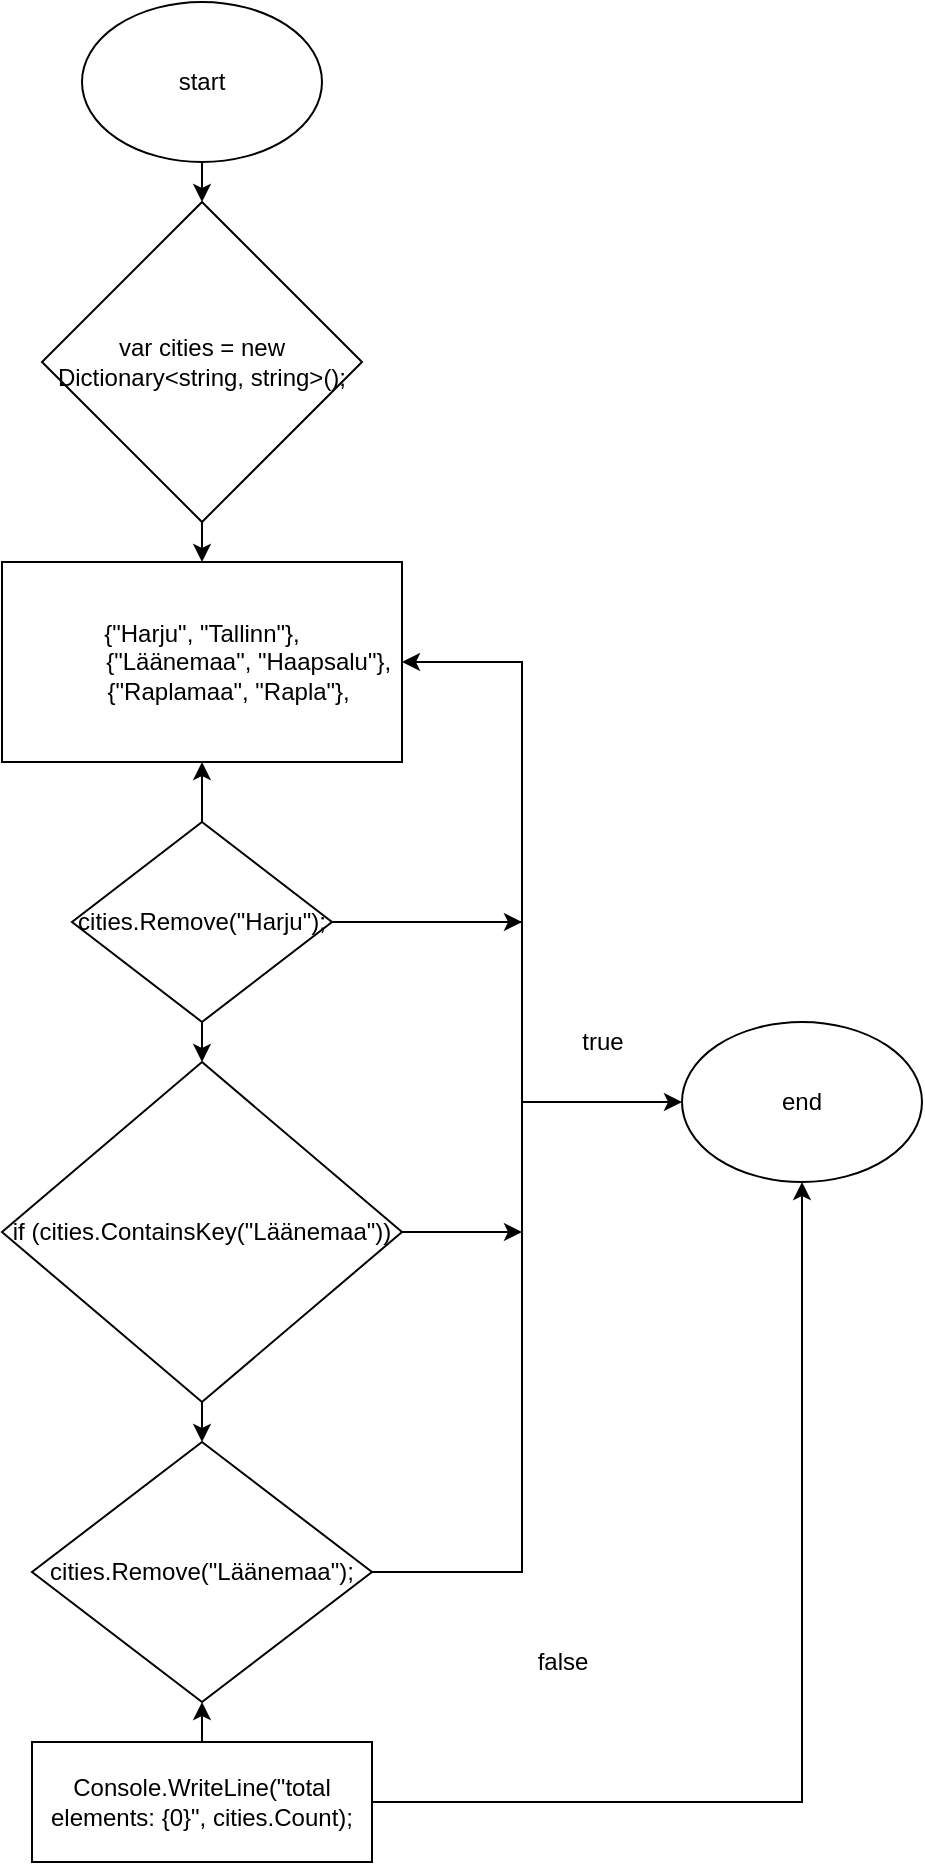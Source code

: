 <mxfile version="20.6.2" type="device"><diagram id="gasiUVPmHXiirbEQ6dSB" name="Leht-1"><mxGraphModel dx="606" dy="844" grid="1" gridSize="10" guides="1" tooltips="1" connect="1" arrows="1" fold="1" page="1" pageScale="1" pageWidth="827" pageHeight="1169" math="0" shadow="0"><root><mxCell id="0"/><mxCell id="1" parent="0"/><mxCell id="r0oEaWn5cSZ72Z6ZImXz-23" style="edgeStyle=orthogonalEdgeStyle;rounded=0;orthogonalLoop=1;jettySize=auto;html=1;exitX=0.5;exitY=1;exitDx=0;exitDy=0;entryX=0.5;entryY=0;entryDx=0;entryDy=0;" edge="1" parent="1" source="r0oEaWn5cSZ72Z6ZImXz-1" target="r0oEaWn5cSZ72Z6ZImXz-2"><mxGeometry relative="1" as="geometry"/></mxCell><mxCell id="r0oEaWn5cSZ72Z6ZImXz-1" value="start" style="ellipse;whiteSpace=wrap;html=1;" vertex="1" parent="1"><mxGeometry x="120" y="120" width="120" height="80" as="geometry"/></mxCell><mxCell id="r0oEaWn5cSZ72Z6ZImXz-24" style="edgeStyle=orthogonalEdgeStyle;rounded=0;orthogonalLoop=1;jettySize=auto;html=1;exitX=0.5;exitY=1;exitDx=0;exitDy=0;entryX=0.5;entryY=0;entryDx=0;entryDy=0;" edge="1" parent="1" source="r0oEaWn5cSZ72Z6ZImXz-2" target="r0oEaWn5cSZ72Z6ZImXz-3"><mxGeometry relative="1" as="geometry"/></mxCell><mxCell id="r0oEaWn5cSZ72Z6ZImXz-2" value="var cities = new Dictionary&amp;lt;string, string&amp;gt;();" style="rhombus;whiteSpace=wrap;html=1;" vertex="1" parent="1"><mxGeometry x="100" y="220" width="160" height="160" as="geometry"/></mxCell><mxCell id="r0oEaWn5cSZ72Z6ZImXz-3" value="&lt;div&gt;{&quot;Harju&quot;, &quot;Tallinn&quot;},&lt;/div&gt;&lt;div&gt;&amp;nbsp; &amp;nbsp; &amp;nbsp; &amp;nbsp; &amp;nbsp; &amp;nbsp; &amp;nbsp; {&quot;Läänemaa&quot;, &quot;Haapsalu&quot;},&lt;/div&gt;&lt;div&gt;&amp;nbsp; &amp;nbsp; &amp;nbsp; &amp;nbsp; {&quot;Raplamaa&quot;, &quot;Rapla&quot;},&lt;/div&gt;" style="rounded=0;whiteSpace=wrap;html=1;" vertex="1" parent="1"><mxGeometry x="80" y="400" width="200" height="100" as="geometry"/></mxCell><mxCell id="r0oEaWn5cSZ72Z6ZImXz-11" style="edgeStyle=orthogonalEdgeStyle;rounded=0;orthogonalLoop=1;jettySize=auto;html=1;exitX=0.5;exitY=0;exitDx=0;exitDy=0;entryX=0.5;entryY=1;entryDx=0;entryDy=0;" edge="1" parent="1" source="r0oEaWn5cSZ72Z6ZImXz-4" target="r0oEaWn5cSZ72Z6ZImXz-3"><mxGeometry relative="1" as="geometry"/></mxCell><mxCell id="r0oEaWn5cSZ72Z6ZImXz-12" style="edgeStyle=orthogonalEdgeStyle;rounded=0;orthogonalLoop=1;jettySize=auto;html=1;exitX=0.5;exitY=1;exitDx=0;exitDy=0;entryX=0.5;entryY=0;entryDx=0;entryDy=0;" edge="1" parent="1" source="r0oEaWn5cSZ72Z6ZImXz-4" target="r0oEaWn5cSZ72Z6ZImXz-5"><mxGeometry relative="1" as="geometry"/></mxCell><mxCell id="r0oEaWn5cSZ72Z6ZImXz-17" style="edgeStyle=orthogonalEdgeStyle;rounded=0;orthogonalLoop=1;jettySize=auto;html=1;exitX=1;exitY=0.5;exitDx=0;exitDy=0;" edge="1" parent="1" source="r0oEaWn5cSZ72Z6ZImXz-4"><mxGeometry relative="1" as="geometry"><mxPoint x="340" y="580" as="targetPoint"/></mxGeometry></mxCell><mxCell id="r0oEaWn5cSZ72Z6ZImXz-19" style="edgeStyle=orthogonalEdgeStyle;rounded=0;orthogonalLoop=1;jettySize=auto;html=1;exitX=1;exitY=0.5;exitDx=0;exitDy=0;" edge="1" parent="1" source="r0oEaWn5cSZ72Z6ZImXz-4"><mxGeometry relative="1" as="geometry"><mxPoint x="420" y="670" as="targetPoint"/><Array as="points"><mxPoint x="340" y="580"/><mxPoint x="340" y="670"/></Array></mxGeometry></mxCell><mxCell id="r0oEaWn5cSZ72Z6ZImXz-4" value="cities.Remove(&quot;Harju&quot;);" style="rhombus;whiteSpace=wrap;html=1;" vertex="1" parent="1"><mxGeometry x="115" y="530" width="130" height="100" as="geometry"/></mxCell><mxCell id="r0oEaWn5cSZ72Z6ZImXz-10" style="edgeStyle=orthogonalEdgeStyle;rounded=0;orthogonalLoop=1;jettySize=auto;html=1;exitX=1;exitY=0.5;exitDx=0;exitDy=0;" edge="1" parent="1" source="r0oEaWn5cSZ72Z6ZImXz-5"><mxGeometry relative="1" as="geometry"><mxPoint x="340" y="735" as="targetPoint"/></mxGeometry></mxCell><mxCell id="r0oEaWn5cSZ72Z6ZImXz-13" style="edgeStyle=orthogonalEdgeStyle;rounded=0;orthogonalLoop=1;jettySize=auto;html=1;exitX=0.5;exitY=1;exitDx=0;exitDy=0;entryX=0.5;entryY=0;entryDx=0;entryDy=0;" edge="1" parent="1" source="r0oEaWn5cSZ72Z6ZImXz-5" target="r0oEaWn5cSZ72Z6ZImXz-6"><mxGeometry relative="1" as="geometry"/></mxCell><mxCell id="r0oEaWn5cSZ72Z6ZImXz-5" value="if (cities.ContainsKey(&quot;Läänemaa&quot;))" style="rhombus;whiteSpace=wrap;html=1;" vertex="1" parent="1"><mxGeometry x="80" y="650" width="200" height="170" as="geometry"/></mxCell><mxCell id="r0oEaWn5cSZ72Z6ZImXz-8" style="edgeStyle=orthogonalEdgeStyle;rounded=0;orthogonalLoop=1;jettySize=auto;html=1;exitX=1;exitY=0.5;exitDx=0;exitDy=0;entryX=1;entryY=0.5;entryDx=0;entryDy=0;" edge="1" parent="1" source="r0oEaWn5cSZ72Z6ZImXz-6" target="r0oEaWn5cSZ72Z6ZImXz-3"><mxGeometry relative="1" as="geometry"><Array as="points"><mxPoint x="340" y="905"/><mxPoint x="340" y="450"/></Array></mxGeometry></mxCell><mxCell id="r0oEaWn5cSZ72Z6ZImXz-6" value="cities.Remove(&quot;Läänemaa&quot;);" style="rhombus;whiteSpace=wrap;html=1;" vertex="1" parent="1"><mxGeometry x="95" y="840" width="170" height="130" as="geometry"/></mxCell><mxCell id="r0oEaWn5cSZ72Z6ZImXz-14" style="edgeStyle=orthogonalEdgeStyle;rounded=0;orthogonalLoop=1;jettySize=auto;html=1;exitX=0.5;exitY=0;exitDx=0;exitDy=0;entryX=0.5;entryY=1;entryDx=0;entryDy=0;" edge="1" parent="1" source="r0oEaWn5cSZ72Z6ZImXz-7" target="r0oEaWn5cSZ72Z6ZImXz-6"><mxGeometry relative="1" as="geometry"/></mxCell><mxCell id="r0oEaWn5cSZ72Z6ZImXz-20" style="edgeStyle=orthogonalEdgeStyle;rounded=0;orthogonalLoop=1;jettySize=auto;html=1;exitX=1;exitY=0.5;exitDx=0;exitDy=0;entryX=0.5;entryY=1;entryDx=0;entryDy=0;" edge="1" parent="1" source="r0oEaWn5cSZ72Z6ZImXz-7" target="r0oEaWn5cSZ72Z6ZImXz-15"><mxGeometry relative="1" as="geometry"/></mxCell><mxCell id="r0oEaWn5cSZ72Z6ZImXz-7" value="Console.WriteLine(&quot;total elements: {0}&quot;, cities.Count);" style="rounded=0;whiteSpace=wrap;html=1;" vertex="1" parent="1"><mxGeometry x="95" y="990" width="170" height="60" as="geometry"/></mxCell><mxCell id="r0oEaWn5cSZ72Z6ZImXz-15" value="end" style="ellipse;whiteSpace=wrap;html=1;" vertex="1" parent="1"><mxGeometry x="420" y="630" width="120" height="80" as="geometry"/></mxCell><mxCell id="r0oEaWn5cSZ72Z6ZImXz-21" value="false" style="text;html=1;align=center;verticalAlign=middle;resizable=0;points=[];autosize=1;strokeColor=none;fillColor=none;" vertex="1" parent="1"><mxGeometry x="335" y="935" width="50" height="30" as="geometry"/></mxCell><mxCell id="r0oEaWn5cSZ72Z6ZImXz-22" value="true" style="text;html=1;align=center;verticalAlign=middle;resizable=0;points=[];autosize=1;strokeColor=none;fillColor=none;" vertex="1" parent="1"><mxGeometry x="360" y="625" width="40" height="30" as="geometry"/></mxCell></root></mxGraphModel></diagram></mxfile>